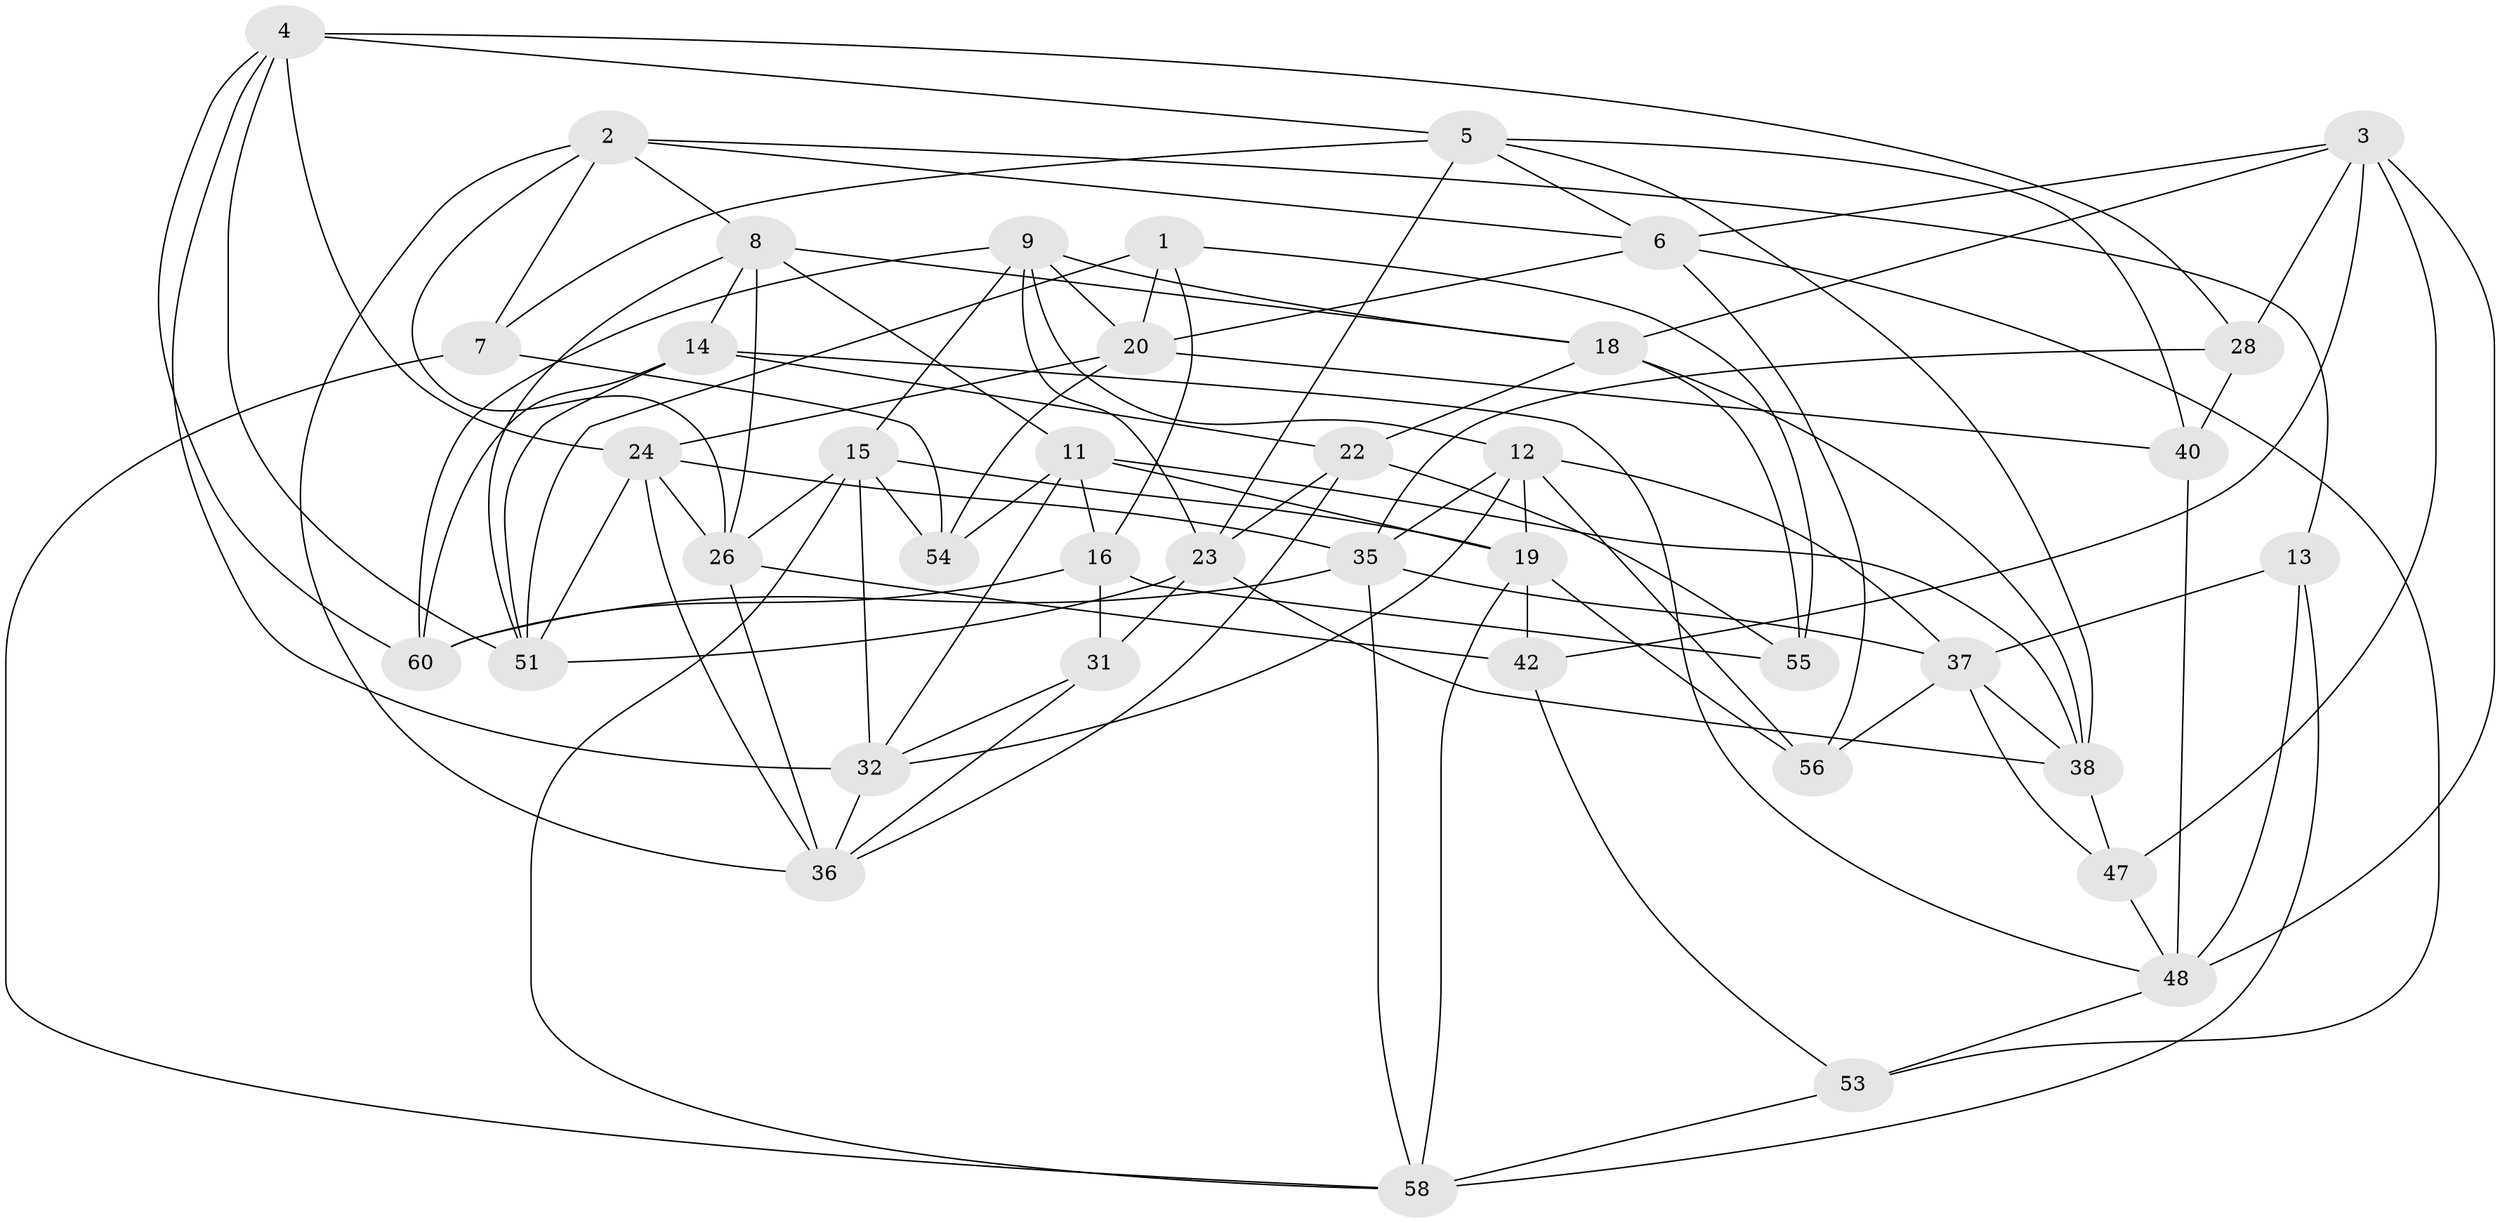 // Generated by graph-tools (version 1.1) at 2025/24/03/03/25 07:24:30]
// undirected, 40 vertices, 106 edges
graph export_dot {
graph [start="1"]
  node [color=gray90,style=filled];
  1;
  2 [super="+45"];
  3 [super="+10"];
  4 [super="+27"];
  5 [super="+34"];
  6 [super="+33"];
  7;
  8 [super="+17"];
  9 [super="+50"];
  11 [super="+49"];
  12 [super="+25"];
  13;
  14 [super="+29"];
  15 [super="+30"];
  16 [super="+44"];
  18 [super="+21"];
  19 [super="+59"];
  20 [super="+68"];
  22 [super="+46"];
  23 [super="+65"];
  24 [super="+67"];
  26 [super="+66"];
  28;
  31;
  32 [super="+52"];
  35 [super="+39"];
  36 [super="+41"];
  37 [super="+61"];
  38 [super="+43"];
  40;
  42;
  47;
  48 [super="+57"];
  51 [super="+62"];
  53;
  54;
  55;
  56;
  58 [super="+63"];
  60 [super="+64"];
  1 -- 51;
  1 -- 55;
  1 -- 20;
  1 -- 16;
  2 -- 7;
  2 -- 13;
  2 -- 26;
  2 -- 36;
  2 -- 8;
  2 -- 6;
  3 -- 42;
  3 -- 48;
  3 -- 6;
  3 -- 18;
  3 -- 28;
  3 -- 47;
  4 -- 51;
  4 -- 60;
  4 -- 24;
  4 -- 28;
  4 -- 32;
  4 -- 5;
  5 -- 38;
  5 -- 7;
  5 -- 40;
  5 -- 23;
  5 -- 6;
  6 -- 20;
  6 -- 53;
  6 -- 56;
  7 -- 54;
  7 -- 58;
  8 -- 18;
  8 -- 26;
  8 -- 11;
  8 -- 14;
  8 -- 51;
  9 -- 20;
  9 -- 15;
  9 -- 12;
  9 -- 60;
  9 -- 23;
  9 -- 18;
  11 -- 54;
  11 -- 38;
  11 -- 19;
  11 -- 16;
  11 -- 32;
  12 -- 56;
  12 -- 32;
  12 -- 37;
  12 -- 35;
  12 -- 19;
  13 -- 48;
  13 -- 37;
  13 -- 58;
  14 -- 48;
  14 -- 51;
  14 -- 22 [weight=2];
  14 -- 60;
  15 -- 19;
  15 -- 26;
  15 -- 32;
  15 -- 58;
  15 -- 54;
  16 -- 60 [weight=2];
  16 -- 31;
  16 -- 55;
  18 -- 55;
  18 -- 22;
  18 -- 38;
  19 -- 58;
  19 -- 56;
  19 -- 42;
  20 -- 24;
  20 -- 40;
  20 -- 54;
  22 -- 55;
  22 -- 23;
  22 -- 36;
  23 -- 31;
  23 -- 38;
  23 -- 51;
  24 -- 26;
  24 -- 35;
  24 -- 36;
  24 -- 51;
  26 -- 36;
  26 -- 42;
  28 -- 35;
  28 -- 40;
  31 -- 32;
  31 -- 36;
  32 -- 36;
  35 -- 58;
  35 -- 37;
  35 -- 60;
  37 -- 56;
  37 -- 47;
  37 -- 38;
  38 -- 47;
  40 -- 48;
  42 -- 53;
  47 -- 48;
  48 -- 53;
  53 -- 58;
}
